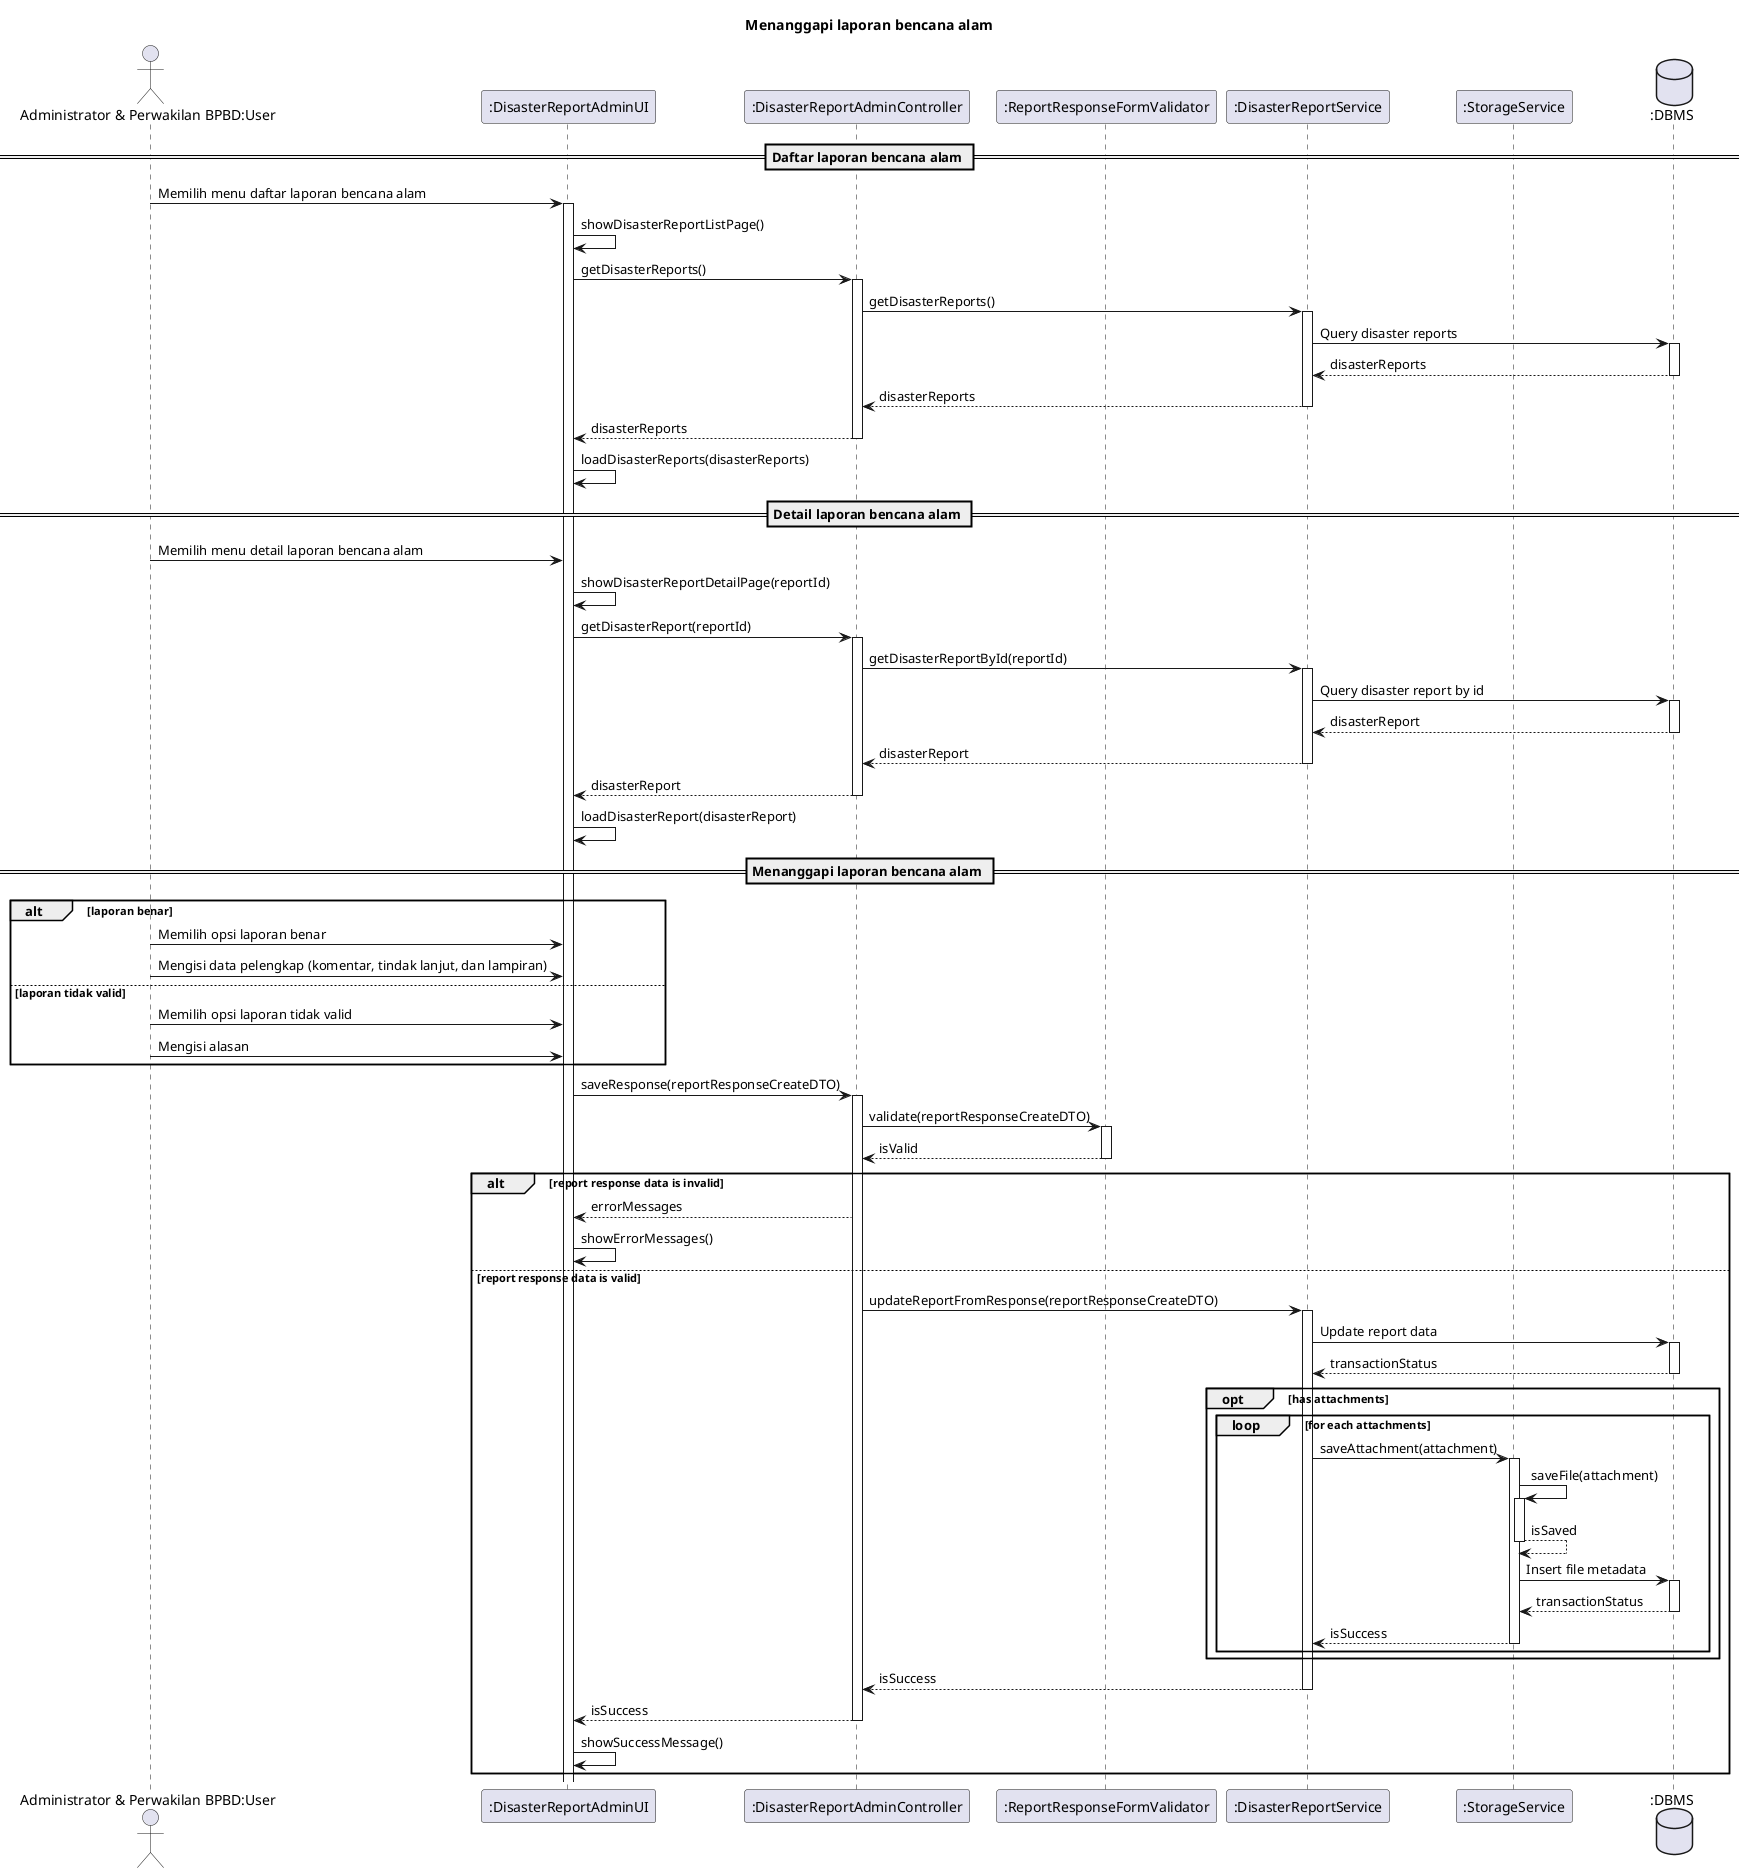 @startuml SD-MGDISASTER-002 - Menanggapi laporan bencana alam

title Menanggapi laporan bencana alam

actor "Administrator & Perwakilan BPBD:User" as user
participant ":DisasterReportAdminUI" as view
participant ":DisasterReportAdminController" as controller
participant ":ReportResponseFormValidator" as validator
participant ":DisasterReportService" as disasterService
participant ":StorageService" as storageService
database ":DBMS" as db

== Daftar laporan bencana alam ==

user -> view ++: Memilih menu daftar laporan bencana alam
view -> view: showDisasterReportListPage()

view -> controller ++: getDisasterReports()
  controller -> disasterService ++: getDisasterReports()
    disasterService -> db ++: Query disaster reports
      return disasterReports
    return disasterReports
  return disasterReports

view -> view: loadDisasterReports(disasterReports)

== Detail laporan bencana alam ==
user -> view: Memilih menu detail laporan bencana alam
view -> view: showDisasterReportDetailPage(reportId)

view -> controller ++: getDisasterReport(reportId)
  controller -> disasterService ++: getDisasterReportById(reportId)
    disasterService -> db ++: Query disaster report by id
      return disasterReport
    return disasterReport
  return disasterReport

view -> view: loadDisasterReport(disasterReport)

== Menanggapi laporan bencana alam ==
alt laporan benar
  user -> view: Memilih opsi laporan benar
  user -> view: Mengisi data pelengkap (komentar, tindak lanjut, dan lampiran)
else laporan tidak valid
  user -> view: Memilih opsi laporan tidak valid
  user -> view: Mengisi alasan
end

view -> controller ++: saveResponse(reportResponseCreateDTO)
  controller -> validator ++: validate(reportResponseCreateDTO)
    return isValid
  
  alt report response data is invalid
    controller --> view: errorMessages
    view -> view: showErrorMessages()
  else report response data is valid
    controller -> disasterService ++: updateReportFromResponse(reportResponseCreateDTO)
      disasterService -> db ++: Update report data
        return transactionStatus
      
      opt has attachments
        loop for each attachments
          disasterService -> storageService ++: saveAttachment(attachment)
            storageService -> storageService ++: saveFile(attachment)
              return isSaved

            storageService -> db ++: Insert file metadata
              return transactionStatus
            return isSuccess
        end
      end
      return isSuccess
    
    return isSuccess

    view -> view: showSuccessMessage()
  end
